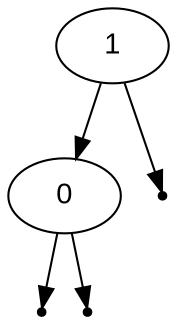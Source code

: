 digraph BST {
    node [fontname="Arial"];
    1 -> 0;
    null22 [shape=point];
    0 -> null22;
    null23 [shape=point];
    0 -> null23;
    null24 [shape=point];
    1 -> null24;
}
